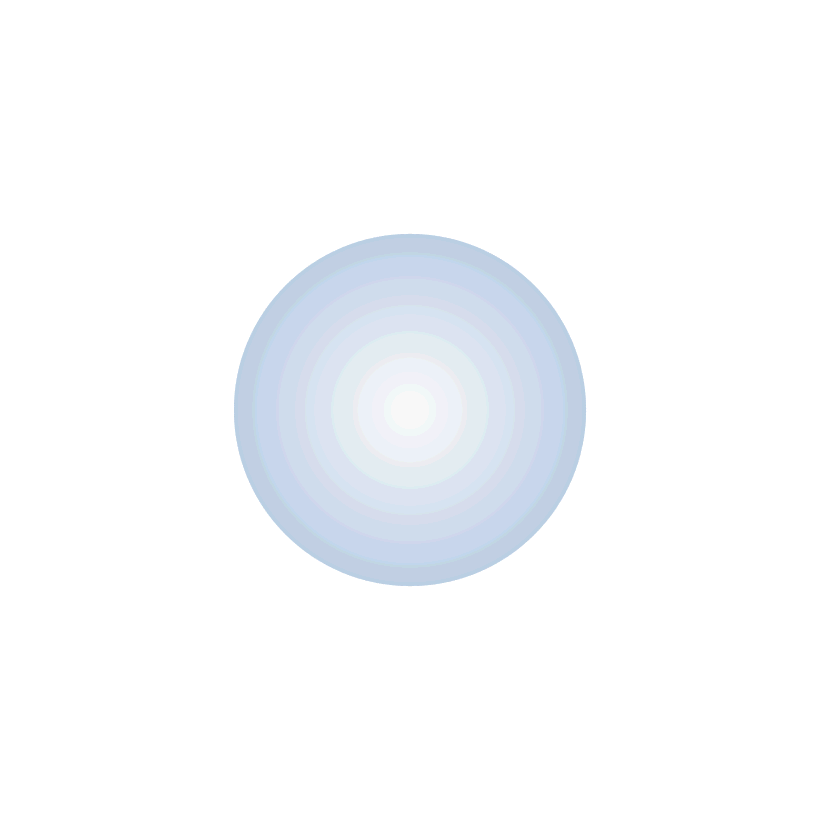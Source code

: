 {
  "$schema": "https://vega.github.io/schema/vega-lite/v5.json",
  "description": "A breathe animation inspired by Apple's breathe app. 5 seconds in, 5 seconds out!",
  "width": 400,
  "height": 400,
  "params": [
    {
      "name": "time",
      "on": [{"events": {"type": "timer", "throttle": 20}, "update": "now()"}]
    }
  ],
  "transform": [
    {"joinaggregate": [{"op": "max", "field": "width", "as": "maxWidth"}]},
    {"calculate": "100", "as": "delay"},
    {"calculate": "seconds(time)", "as": "seconds"}
  ],
  "data": {
    "values": [
      {"id": 1, "width": 200},
      {"id": 2, "width": 200},
      {"id": 3, "width": 200},
      {"id": 4, "width": 200},
      {"id": 5, "width": 200},
      {"id": 6, "width": 200},
      {"id": 7, "width": 200},
      {"id": 8, "width": 200},
      {"id": 9, "width": 200},
      {"id": 10, "width": 200},
      {"id": 11, "width": 200}
    ]
  },
  "layer": [
    {
      "transform": [{"calculate": "seconds(time)", "as": "seconds"}],
      "mark": {
        "type": "circle",
        "size": 31000,
        "color": {
          "gradient": "radial",
          "stops": [
            {"offset": 0, "color": "#fff"},
            {"offset": 1, "color": "#a3bcdd"}
          ]
        },
        "opacity": 0.1
      },
      "encoding": {
        "x": {"field": "maxWidth", "axis": null},
        "y": {"field": "maxWidth", "axis": null}
      }
    },
    {
      "transform": [
        {"calculate": "seconds(time)", "as": "seconds"},
        {
          "filter": "indexof([1,2,3,4,5,11,12,13,14,15,21,22,23,24,25,31,32,33,34,35,41,42,43,44,45,51,52,53,54,55], datum.seconds) !== -1"
        },
        {"calculate": "((milliseconds(time)/1000)*1000)", "as": "sec"},
        {
          "calculate": "datum.seconds== 0 ?  0: datum.seconds<=5 ?  5000-((datum.seconds*1000)-0): datum.seconds<=10 ? 5000-((datum.seconds*1000)-5000): datum.seconds<=15 ? 5000-((datum.seconds*1000)-10000): datum.seconds<=20 ? 5000-((datum.seconds*1000)-15000): datum.seconds<=25 ? 5000-((datum.seconds*1000)-20000): datum.seconds<=30 ? 5000-((datum.seconds*1000)-25000): datum.seconds<=35 ? 5000-((datum.seconds*1000)-30000): datum.seconds<=40 ? 5000-((datum.seconds*1000)-35000): datum.seconds<=45 ? 5000-((datum.seconds*1000)-40000): datum.seconds<=50 ? 5000-((datum.seconds*1000)-45000): datum.seconds<=55 ? 5000-((datum.seconds*1000)-50000): datum.seconds<=60 ? 5000-((datum.seconds*1000)-55000): 60000",
          "as": "sizeReset"
        },
        {
          "calculate": "0.4-(((5000-(datum.sizeReset-datum.sec))/5000)/2)",
          "as": "opacityFactor"
        }
      ],
      "data": {"values": [{"id": 1, "descr": "Exhale"}]},
      "mark": {
        "type": "text",
        "dy": -120,
        "fontSize": 20,
        "color": "#286abf",
        "opacity": {"expr": "datum.opacityFactor"}
      },
      "encoding": {"text": {"field": "descr"}}
    },
    {
      "transform": [
        {"calculate": "seconds(time)", "as": "seconds"},
        {
          "filter": "indexof([1,2,3,4,5,11,12,13,14,15,21,22,23,24,25,31,32,33,34,35,41,42,43,44,45,51,52,53,54,55], datum.seconds) === -1"
        },
        {"calculate": "((milliseconds(time)/1000)*1000)", "as": "sec"},
        {
          "calculate": "datum.seconds== 0 ?  0: datum.seconds<=5 ?  5000-((datum.seconds*1000)-0): datum.seconds<=10 ? 5000-((datum.seconds*1000)-5000): datum.seconds<=15 ? 5000-((datum.seconds*1000)-10000): datum.seconds<=20 ? 5000-((datum.seconds*1000)-15000): datum.seconds<=25 ? 5000-((datum.seconds*1000)-20000): datum.seconds<=30 ? 5000-((datum.seconds*1000)-25000): datum.seconds<=35 ? 5000-((datum.seconds*1000)-30000): datum.seconds<=40 ? 5000-((datum.seconds*1000)-35000): datum.seconds<=45 ? 5000-((datum.seconds*1000)-40000): datum.seconds<=50 ? 5000-((datum.seconds*1000)-45000): datum.seconds<=55 ? 5000-((datum.seconds*1000)-50000): datum.seconds<=60 ? 5000-((datum.seconds*1000)-55000): 60000",
          "as": "sizeReset"
        },
        {
          "calculate": "0.4-(((5000-(datum.sizeReset-datum.sec))/5000)/2)",
          "as": "opacityFactor"
        }
      ],
      "data": {"values": [{"id": 1, "descr": "Inhale"}]},
      "mark": {
        "type": "text",
        "dy": -120,
        "fontSize": 20,
        "color": "#286abf",
        "opacity": {"expr": "datum.opacityFactor"}
      },
      "encoding": {"text": {"field": "descr"}}
    },
    {
      "transform": [
        {"calculate": "seconds(time)", "as": "seconds"},
        {
          "filter": "indexof([1,2,3,4,5,11,12,13,14,15,21,22,23,24,25,31,32,33,34,35,41,42,43,44,45,51,52,53,54,55], datum.seconds) !== -1"
        },
        {"calculate": "((milliseconds(time)/1000)*1000)", "as": "sec"},
        {
          "calculate": "datum.seconds== 0 ?  0: datum.seconds<=5 ?  5000-((datum.seconds*1000)-0): datum.seconds<=10 ? 5000-((datum.seconds*1000)-5000): datum.seconds<=15 ? 5000-((datum.seconds*1000)-10000): datum.seconds<=20 ? 5000-((datum.seconds*1000)-15000): datum.seconds<=25 ? 5000-((datum.seconds*1000)-20000): datum.seconds<=30 ? 5000-((datum.seconds*1000)-25000): datum.seconds<=35 ? 5000-((datum.seconds*1000)-30000): datum.seconds<=40 ? 5000-((datum.seconds*1000)-35000): datum.seconds<=45 ? 5000-((datum.seconds*1000)-40000): datum.seconds<=50 ? 5000-((datum.seconds*1000)-45000): datum.seconds<=55 ? 5000-((datum.seconds*1000)-50000): datum.seconds<=60 ? 5000-((datum.seconds*1000)-55000): 60000",
          "as": "sizeReset"
        },
        {
          "calculate": "5000-(4000-(datum.sizeReset-datum.sec))",
          "as": "sizeFactor"
        },
        {"calculate": "0.3", "as": "Opacity"},
        {"calculate": "(datum.sizeFactor)/100", "as": "movement"},
        {"calculate": "datum.id*(20)", "as": "angle"},
        {
          "calculate": "(200 - cos(datum.angle + (PI/2)) * (datum.movement))",
          "as": "x_pos"
        },
        {
          "calculate": "(200 - cos(datum.angle) * (datum.movement))",
          "as": "y_pos"
        }
      ],
      "mark": {
        "type": "circle",
        "size": {"expr": "datum.sizeFactor"},
        "opacity": {"expr": "datum.Opacity"}
      },
      "encoding": {
        "x": {
          "field": "x_pos",
          "type": "quantitative",
          "scale": {"domain": [400, 0]},
          "axis": null
        },
        "y": {
          "field": "y_pos",
          "type": "quantitative",
          "scale": {"domain": [400, 0]},
          "axis": null
        }
      }
    },
    {
      "transform": [
        {"calculate": "seconds(time)", "as": "seconds"},
        {
          "filter": "indexof([1,2,3,4,5,11,12,13,14,15,21,22,23,24,25,31,32,33,34,35,41,42,43,44,45,51,52,53,54,55], datum.seconds) === -1"
        },
        {"calculate": "((milliseconds(time)/1000)*1000)", "as": "sec"},
        {
          "calculate": "datum.seconds== 0 ?  0: datum.seconds<=5 ?  5000-((datum.seconds*1000)-0): datum.seconds<=10 ? 5000-((datum.seconds*1000)-5000): datum.seconds<=15 ? 5000-((datum.seconds*1000)-10000): datum.seconds<=20 ? 5000-((datum.seconds*1000)-15000): datum.seconds<=25 ? 5000-((datum.seconds*1000)-20000): datum.seconds<=30 ? 5000-((datum.seconds*1000)-25000): datum.seconds<=35 ? 5000-((datum.seconds*1000)-30000): datum.seconds<=40 ? 5000-((datum.seconds*1000)-35000): datum.seconds<=45 ? 5000-((datum.seconds*1000)-40000): datum.seconds<=50 ? 5000-((datum.seconds*1000)-45000): datum.seconds<=55 ? 5000-((datum.seconds*1000)-50000): datum.seconds<=60 ? 5000-((datum.seconds*1000)-55000): 60000",
          "as": "sizeReset"
        },
        {"calculate": "(4000-(datum.sizeReset-datum.sec))", "as": "sizeFactor"},
        {"calculate": "0.3", "as": "Opacity"},
        {"calculate": "(datum.sizeFactor)/100", "as": "movement"},
        {"calculate": "datum.id*(20)", "as": "angle"},
        {
          "calculate": "(200 - cos(datum.angle + (PI/2)) * (datum.movement))",
          "as": "x_pos"
        },
        {
          "calculate": "(200 - cos(datum.angle) * (datum.movement))",
          "as": "y_pos"
        }
      ],
      "mark": {
        "type": "circle",
        "size": {"expr": "datum.sizeFactor"},
        "opacity": {"expr": "datum.Opacity"}
      },
      "encoding": {
        "x": {
          "field": "x_pos",
          "type": "quantitative",
          "scale": {"domain": [400, 0]},
          "axis": null
        },
        "y": {
          "field": "y_pos",
          "type": "quantitative",
          "scale": {"domain": [400, 0]},
          "axis": null
        }
      }
    }
  ],
  "config": {"view": {"stroke": "transparent"}, "background": "transparent"}
}
